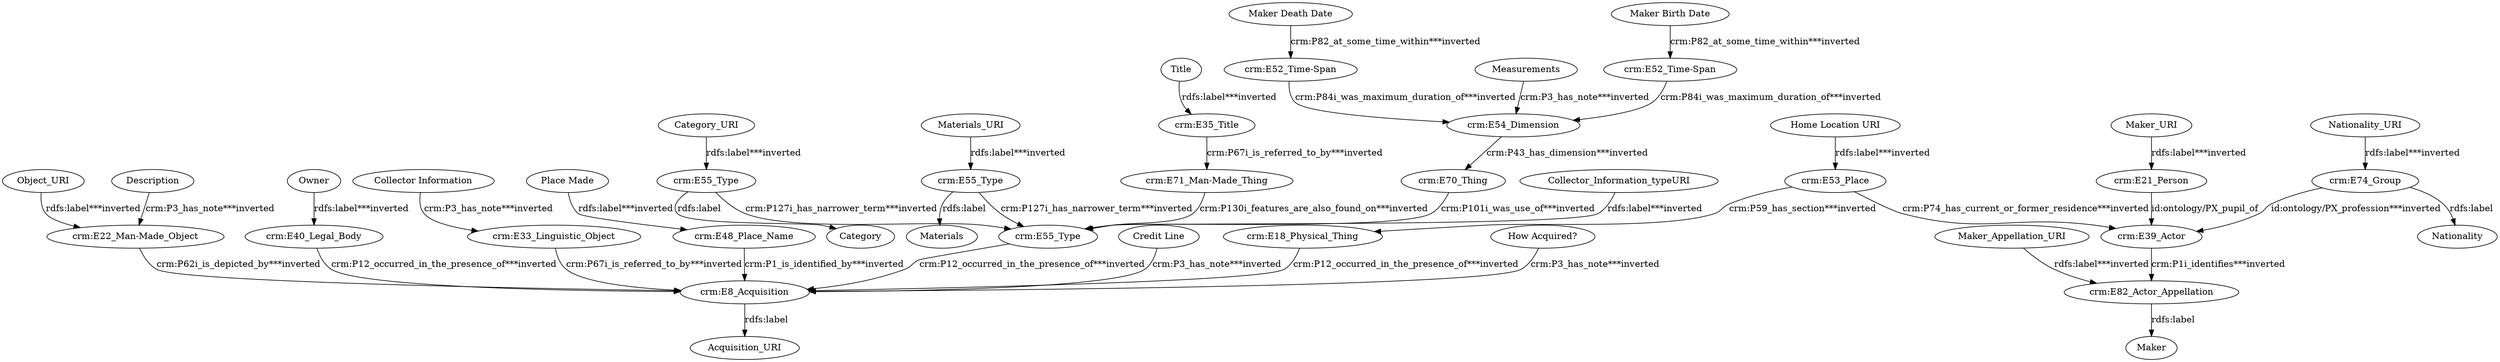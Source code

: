 digraph {
  Category_URI [type=attribute_name,label=Category_URI]
  "crm:E55_Type1" [type=class_uri,label="crm:E55_Type"]
  "Collector Information" [type=attribute_name,label="Collector Information"]
  "crm:E33_Linguistic_Object2" [type=class_uri,label="crm:E33_Linguistic_Object"]
  Collector_Information_typeURI [type=attribute_name,label=Collector_Information_typeURI]
  "crm:E55_Type3" [type=class_uri,label="crm:E55_Type"]
  "Credit Line" [type=attribute_name,label="Credit Line"]
  "crm:E8_Acquisition1" [type=class_uri,label="crm:E8_Acquisition"]
  Description [type=attribute_name,label=Description]
  "crm:E22_Man-Made_Object1" [type=class_uri,label="crm:E22_Man-Made_Object"]
  "Home Location URI" [type=attribute_name,label="Home Location URI"]
  "crm:E53_Place2" [type=class_uri,label="crm:E53_Place"]
  "How Acquired?" [type=attribute_name,label="How Acquired?"]
  "Maker Birth Date" [type=attribute_name,label="Maker Birth Date"]
  "crm:E52_Time-Span1" [type=class_uri,label="crm:E52_Time-Span"]
  "Maker Death Date" [type=attribute_name,label="Maker Death Date"]
  "crm:E52_Time-Span2" [type=class_uri,label="crm:E52_Time-Span"]
  Maker_Appellation_URI [type=attribute_name,label=Maker_Appellation_URI]
  "crm:E82_Actor_Appellation1" [type=class_uri,label="crm:E82_Actor_Appellation"]
  Maker_URI [type=attribute_name,label=Maker_URI]
  "crm:E21_Person1" [type=class_uri,label="crm:E21_Person"]
  Materials_URI [type=attribute_name,label=Materials_URI]
  "crm:E55_Type2" [type=class_uri,label="crm:E55_Type"]
  Measurements [type=attribute_name,label=Measurements]
  "crm:E54_Dimension1" [type=class_uri,label="crm:E54_Dimension"]
  Nationality_URI [type=attribute_name,label=Nationality_URI]
  "crm:E74_Group1" [type=class_uri,label="crm:E74_Group"]
  Object_URI [type=attribute_name,label=Object_URI]
  Owner [type=attribute_name,label=Owner]
  "crm:E40_Legal_Body1" [type=class_uri,label="crm:E40_Legal_Body"]
  "Place Made" [type=attribute_name,label="Place Made"]
  "crm:E48_Place_Name1" [type=class_uri,label="crm:E48_Place_Name"]
  Title [type=attribute_name,label=Title]
  "crm:E35_Title1" [type=class_uri,label="crm:E35_Title"]
  "crm:E18_Physical_Thing" [type=class_uri,label="crm:E18_Physical_Thing"]
  "crm:E39_Actor" [type=class_uri,label="crm:E39_Actor"]
  "crm:E71_Man-Made_Thing" [type=class_uri,label="crm:E71_Man-Made_Thing"]
  "crm:E70_Thing" [type=class_uri,label="crm:E70_Thing"]
  Category [type=attribute_name,label=Category]
  Materials [type=attribute_name,label=Materials]
  Nationality [type=attribute_name,label=Nationality]
  Maker [type=attribute_name,label=Maker]
  Acquisition_URI [type=attribute_name,label=Acquisition_URI]
  Category_URI -> "crm:E55_Type1" [type=st_property_uri,label="rdfs:label***inverted",weight=1]
  "Collector Information" -> "crm:E33_Linguistic_Object2" [type=st_property_uri,label="crm:P3_has_note***inverted",weight=1]
  Collector_Information_typeURI -> "crm:E55_Type3" [type=st_property_uri,label="rdfs:label***inverted",weight=1]
  "Credit Line" -> "crm:E8_Acquisition1" [type=st_property_uri,label="crm:P3_has_note***inverted",weight=1]
  Description -> "crm:E22_Man-Made_Object1" [type=st_property_uri,label="crm:P3_has_note***inverted",weight=1]
  "Home Location URI" -> "crm:E53_Place2" [type=st_property_uri,label="rdfs:label***inverted",weight=1]
  "How Acquired?" -> "crm:E8_Acquisition1" [type=st_property_uri,label="crm:P3_has_note***inverted",weight=1]
  "Maker Birth Date" -> "crm:E52_Time-Span1" [type=st_property_uri,label="crm:P82_at_some_time_within***inverted",weight=1]
  "Maker Death Date" -> "crm:E52_Time-Span2" [type=st_property_uri,label="crm:P82_at_some_time_within***inverted",weight=1]
  Maker_Appellation_URI -> "crm:E82_Actor_Appellation1" [type=st_property_uri,label="rdfs:label***inverted",weight=1]
  Maker_URI -> "crm:E21_Person1" [type=st_property_uri,label="rdfs:label***inverted",weight=1]
  Materials_URI -> "crm:E55_Type2" [type=st_property_uri,label="rdfs:label***inverted",weight=1]
  Measurements -> "crm:E54_Dimension1" [type=st_property_uri,label="crm:P3_has_note***inverted",weight=1]
  Nationality_URI -> "crm:E74_Group1" [type=st_property_uri,label="rdfs:label***inverted",weight=1]
  Object_URI -> "crm:E22_Man-Made_Object1" [type=st_property_uri,label="rdfs:label***inverted",weight=1]
  Owner -> "crm:E40_Legal_Body1" [type=st_property_uri,label="rdfs:label***inverted",weight=1]
  "Place Made" -> "crm:E48_Place_Name1" [type=st_property_uri,label="rdfs:label***inverted",weight=1]
  Title -> "crm:E35_Title1" [type=st_property_uri,label="rdfs:label***inverted",weight=1]
  "crm:E18_Physical_Thing" -> "crm:E8_Acquisition1" [type=inherited,label="crm:P12_occurred_in_the_presence_of***inverted",weight=4]
  "crm:E21_Person1" -> "crm:E39_Actor" [label="id:ontology/PX_pupil_of",type=direct_property_uri,weight=1]
  "crm:E22_Man-Made_Object1" -> "crm:E8_Acquisition1" [type=inherited,label="crm:P62i_is_depicted_by***inverted",weight=4]
  "crm:E33_Linguistic_Object2" -> "crm:E8_Acquisition1" [type=inherited,label="crm:P67i_is_referred_to_by***inverted",weight=4]
  "crm:E35_Title1" -> "crm:E71_Man-Made_Thing" [type=inherited,label="crm:P67i_is_referred_to_by***inverted",weight=4]
  "crm:E39_Actor" -> "crm:E82_Actor_Appellation1" [type=inherited,label="crm:P1i_identifies***inverted",weight=4]
  "crm:E40_Legal_Body1" -> "crm:E8_Acquisition1" [type=inherited,label="crm:P12_occurred_in_the_presence_of***inverted",weight=4]
  "crm:E48_Place_Name1" -> "crm:E8_Acquisition1" [type=inherited,label="crm:P1_is_identified_by***inverted",weight=4]
  "crm:E52_Time-Span1" -> "crm:E54_Dimension1" [type=direct_property_uri,label="crm:P84i_was_maximum_duration_of***inverted",weight=1]
  "crm:E52_Time-Span2" -> "crm:E54_Dimension1" [type=direct_property_uri,label="crm:P84i_was_maximum_duration_of***inverted",weight=1]
  "crm:E53_Place2" -> "crm:E18_Physical_Thing" [type=direct_property_uri,label="crm:P59_has_section***inverted",weight=1]
  "crm:E53_Place2" -> "crm:E39_Actor" [type=direct_property_uri,label="crm:P74_has_current_or_former_residence***inverted",weight=1]
  "crm:E54_Dimension1" -> "crm:E70_Thing" [type=direct_property_uri,label="crm:P43_has_dimension***inverted",weight=1]
  "crm:E55_Type1" -> Category [label="rdfs:label",type=st_property_uri]
  "crm:E55_Type1" -> "crm:E55_Type3" [type=direct_property_uri,label="crm:P127i_has_narrower_term***inverted",weight=1]
  "crm:E55_Type2" -> Materials [label="rdfs:label",type=st_property_uri]
  "crm:E55_Type2" -> "crm:E55_Type3" [type=direct_property_uri,label="crm:P127i_has_narrower_term***inverted",weight=1]
  "crm:E55_Type3" -> "crm:E8_Acquisition1" [type=inherited,label="crm:P12_occurred_in_the_presence_of***inverted",weight=4]
  "crm:E70_Thing" -> "crm:E55_Type3" [type=direct_property_uri,label="crm:P101i_was_use_of***inverted",weight=1]
  "crm:E71_Man-Made_Thing" -> "crm:E55_Type3" [type=inherited,label="crm:P130i_features_are_also_found_on***inverted",weight=4]
  "crm:E74_Group1" -> Nationality [label="rdfs:label",type=st_property_uri]
  "crm:E74_Group1" -> "crm:E39_Actor" [type=direct_property_uri,label="id:ontology/PX_profession***inverted",weight=1]
  "crm:E82_Actor_Appellation1" -> Maker [label="rdfs:label",type=st_property_uri]
  "crm:E8_Acquisition1" -> Acquisition_URI [label="rdfs:label",type=st_property_uri]
}
